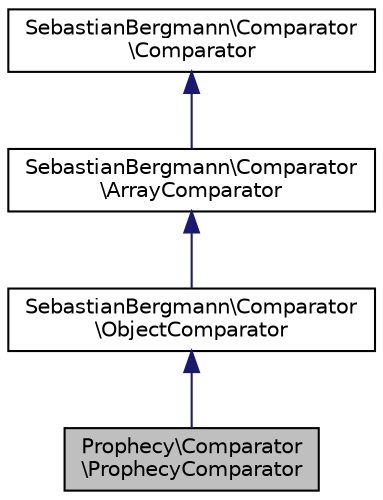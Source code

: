digraph "Prophecy\Comparator\ProphecyComparator"
{
  edge [fontname="Helvetica",fontsize="10",labelfontname="Helvetica",labelfontsize="10"];
  node [fontname="Helvetica",fontsize="10",shape=record];
  Node4 [label="Prophecy\\Comparator\l\\ProphecyComparator",height=0.2,width=0.4,color="black", fillcolor="grey75", style="filled", fontcolor="black"];
  Node5 -> Node4 [dir="back",color="midnightblue",fontsize="10",style="solid",fontname="Helvetica"];
  Node5 [label="SebastianBergmann\\Comparator\l\\ObjectComparator",height=0.2,width=0.4,color="black", fillcolor="white", style="filled",URL="$classSebastianBergmann_1_1Comparator_1_1ObjectComparator.html"];
  Node6 -> Node5 [dir="back",color="midnightblue",fontsize="10",style="solid",fontname="Helvetica"];
  Node6 [label="SebastianBergmann\\Comparator\l\\ArrayComparator",height=0.2,width=0.4,color="black", fillcolor="white", style="filled",URL="$classSebastianBergmann_1_1Comparator_1_1ArrayComparator.html"];
  Node7 -> Node6 [dir="back",color="midnightblue",fontsize="10",style="solid",fontname="Helvetica"];
  Node7 [label="SebastianBergmann\\Comparator\l\\Comparator",height=0.2,width=0.4,color="black", fillcolor="white", style="filled",URL="$classSebastianBergmann_1_1Comparator_1_1Comparator.html"];
}
